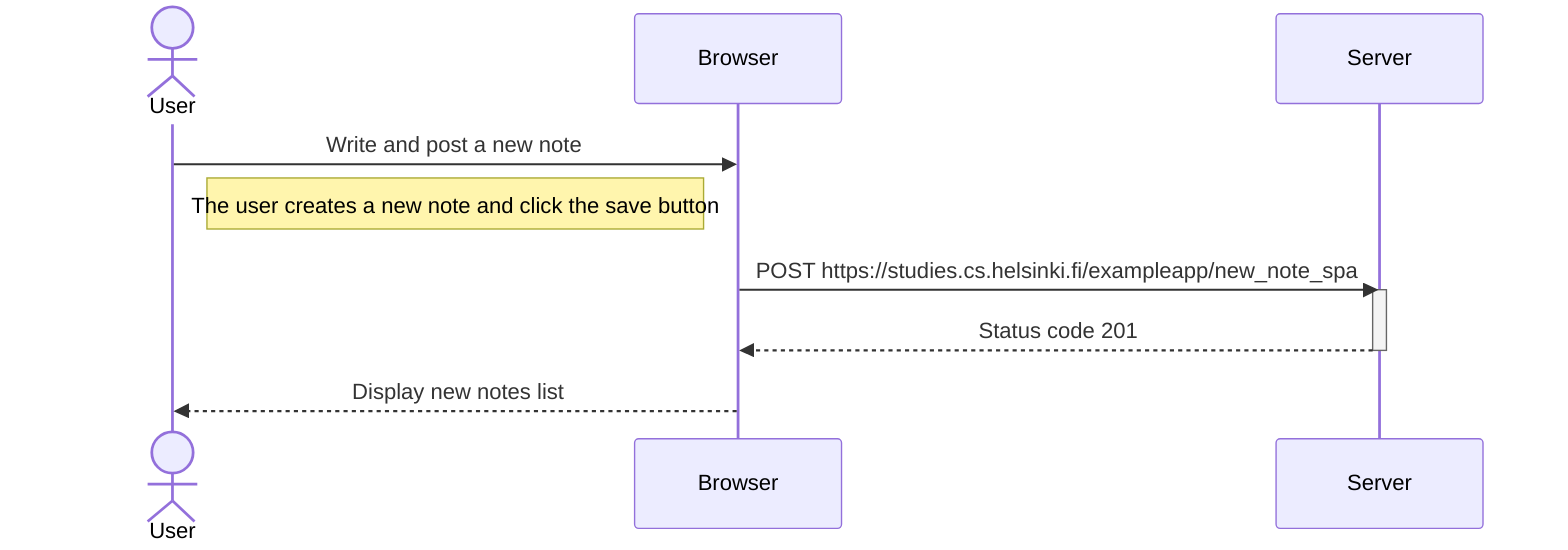 sequenceDiagram
    actor User
    participant Browser
    participant Server

    User->>Browser: Write and post a new note
    Note right of User: The user creates a new note and click the save button
    
    Browser->>Server: POST https://studies.cs.helsinki.fi/exampleapp/new_note_spa
    activate Server
    Server-->>Browser: Status code 201
    deactivate Server

    Browser-->>User: Display new notes list